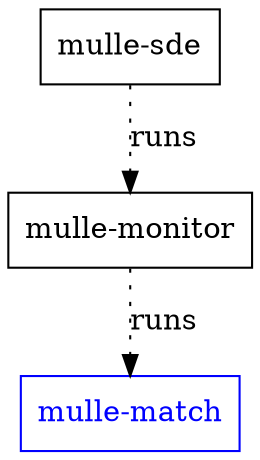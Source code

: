 digraph G {
    graph [rankdir = TD];

    node[shape=record];

    "mulle-sde" -> "mulle-monitor" [ label="runs", style="dotted"]
    "mulle-monitor" -> "mulle-match"  [ label="runs", style="dotted"]
    "mulle-match" [ color="blue", fontcolor="blue"]
}

